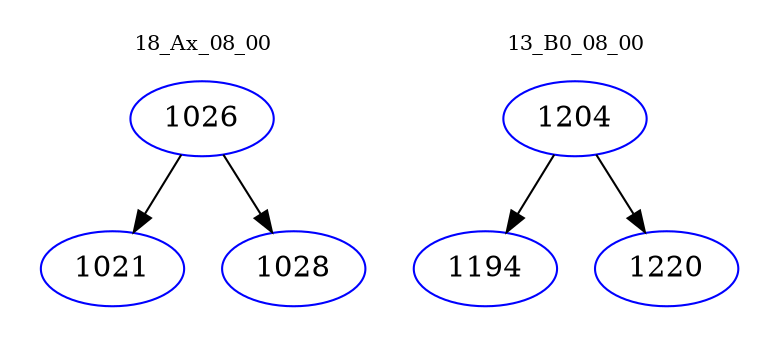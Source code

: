 digraph{
subgraph cluster_0 {
color = white
label = "18_Ax_08_00";
fontsize=10;
T0_1026 [label="1026", color="blue"]
T0_1026 -> T0_1021 [color="black"]
T0_1021 [label="1021", color="blue"]
T0_1026 -> T0_1028 [color="black"]
T0_1028 [label="1028", color="blue"]
}
subgraph cluster_1 {
color = white
label = "13_B0_08_00";
fontsize=10;
T1_1204 [label="1204", color="blue"]
T1_1204 -> T1_1194 [color="black"]
T1_1194 [label="1194", color="blue"]
T1_1204 -> T1_1220 [color="black"]
T1_1220 [label="1220", color="blue"]
}
}
